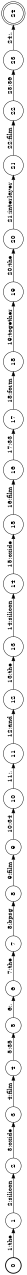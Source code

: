 digraph FST {
rankdir = LR;
size = "8.5,11";
label = "";
center = 1;
orientation = Landscape;
ranksep = "0.4";
nodesep = "0.25";
0 [label = "0", shape = circle, style = bold, fontsize = 14]
	0 -> 1 [label = "1:the", fontsize = 14];
1 [label = "1", shape = circle, style = solid, fontsize = 14]
	1 -> 2 [label = "2:silicon", fontsize = 14];
2 [label = "2", shape = circle, style = solid, fontsize = 14]
	2 -> 3 [label = "3:oxide", fontsize = 14];
3 [label = "3", shape = circle, style = solid, fontsize = 14]
	3 -> 4 [label = "4:film", fontsize = 14];
4 [label = "4", shape = circle, style = solid, fontsize = 14]
	4 -> 5 [label = "5:35", fontsize = 14];
5 [label = "5", shape = circle, style = solid, fontsize = 14]
	5 -> 6 [label = "6:,", fontsize = 14];
6 [label = "6", shape = circle, style = solid, fontsize = 14]
	6 -> 7 [label = "7:the", fontsize = 14];
7 [label = "7", shape = circle, style = solid, fontsize = 14]
	7 -> 8 [label = "8:bpsg", fontsize = 14];
8 [label = "8", shape = circle, style = solid, fontsize = 14]
	8 -> 9 [label = "9:film", fontsize = 14];
9 [label = "9", shape = circle, style = solid, fontsize = 14]
	9 -> 10 [label = "10:34", fontsize = 14];
10 [label = "10", shape = circle, style = solid, fontsize = 14]
	10 -> 11 [label = "11:,", fontsize = 14];
11 [label = "11", shape = circle, style = solid, fontsize = 14]
	11 -> 12 [label = "12:and", fontsize = 14];
12 [label = "12", shape = circle, style = solid, fontsize = 14]
	12 -> 13 [label = "13:the", fontsize = 14];
13 [label = "13", shape = circle, style = solid, fontsize = 14]
	13 -> 14 [label = "14:silicon", fontsize = 14];
14 [label = "14", shape = circle, style = solid, fontsize = 14]
	14 -> 15 [label = "15:oxide", fontsize = 14];
15 [label = "15", shape = circle, style = solid, fontsize = 14]
	15 -> 16 [label = "16:film", fontsize = 14];
16 [label = "16", shape = circle, style = solid, fontsize = 14]
	16 -> 17 [label = "17:33", fontsize = 14];
17 [label = "17", shape = circle, style = solid, fontsize = 14]
	17 -> 18 [label = "18:form", fontsize = 14];
18 [label = "18", shape = circle, style = solid, fontsize = 14]
	18 -> 19 [label = "19:together", fontsize = 14];
19 [label = "19", shape = circle, style = solid, fontsize = 14]
	19 -> 20 [label = "20:the", fontsize = 14];
20 [label = "20", shape = circle, style = solid, fontsize = 14]
	20 -> 21 [label = "21:interlayer", fontsize = 14];
21 [label = "21", shape = circle, style = solid, fontsize = 14]
	21 -> 22 [label = "22:film", fontsize = 14];
22 [label = "22", shape = circle, style = solid, fontsize = 14]
	22 -> 23 [label = "23:36", fontsize = 14];
23 [label = "23", shape = circle, style = solid, fontsize = 14]
	23 -> 24 [label = "24:.", fontsize = 14];
24 [label = "24", shape = doublecircle, style = solid, fontsize = 14]
}

